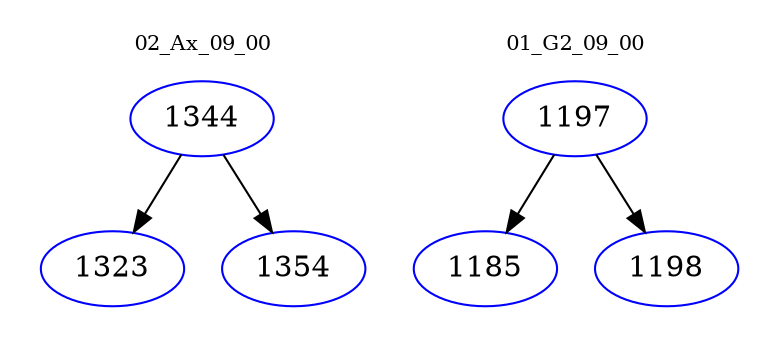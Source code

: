 digraph{
subgraph cluster_0 {
color = white
label = "02_Ax_09_00";
fontsize=10;
T0_1344 [label="1344", color="blue"]
T0_1344 -> T0_1323 [color="black"]
T0_1323 [label="1323", color="blue"]
T0_1344 -> T0_1354 [color="black"]
T0_1354 [label="1354", color="blue"]
}
subgraph cluster_1 {
color = white
label = "01_G2_09_00";
fontsize=10;
T1_1197 [label="1197", color="blue"]
T1_1197 -> T1_1185 [color="black"]
T1_1185 [label="1185", color="blue"]
T1_1197 -> T1_1198 [color="black"]
T1_1198 [label="1198", color="blue"]
}
}
